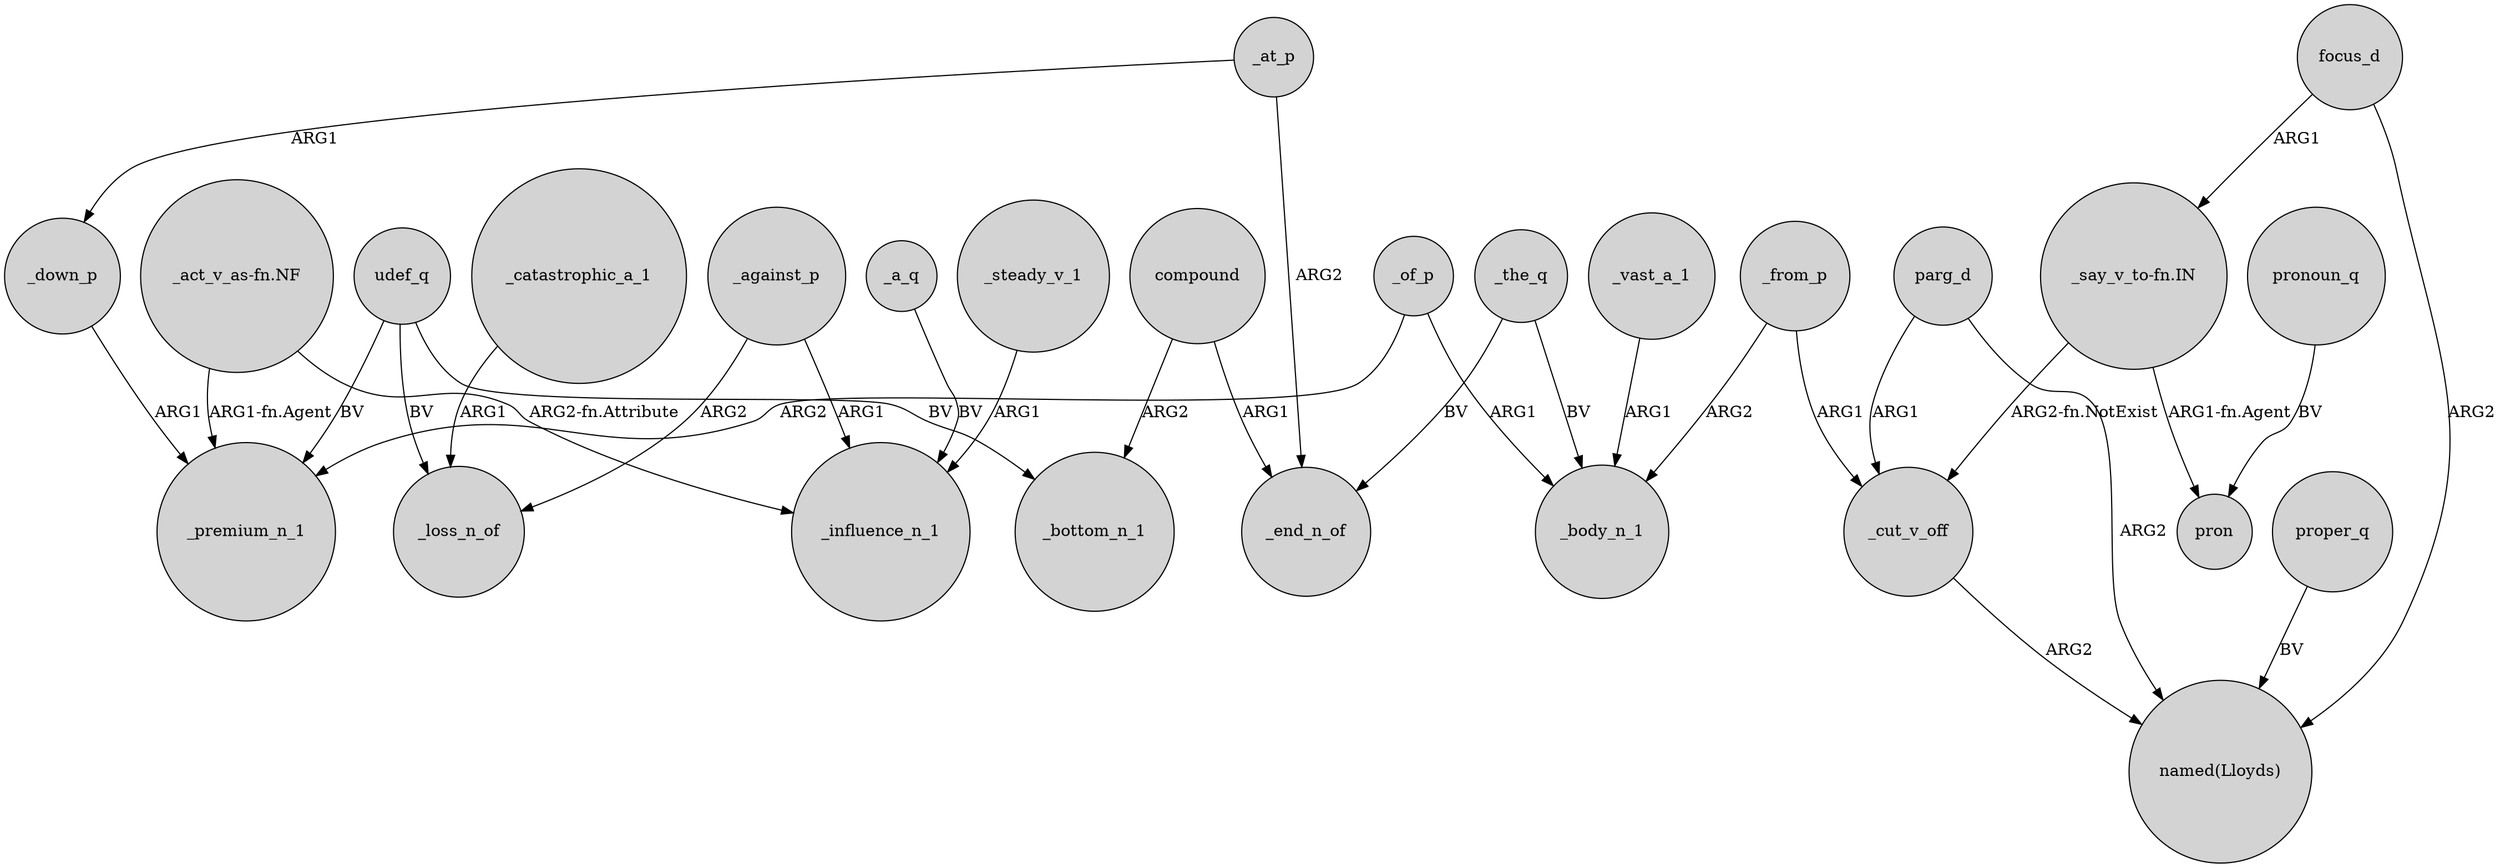 digraph {
	node [shape=circle style=filled]
	_down_p -> _premium_n_1 [label=ARG1]
	_against_p -> _loss_n_of [label=ARG2]
	udef_q -> _premium_n_1 [label=BV]
	_a_q -> _influence_n_1 [label=BV]
	_the_q -> _end_n_of [label=BV]
	compound -> _bottom_n_1 [label=ARG2]
	_at_p -> _end_n_of [label=ARG2]
	_at_p -> _down_p [label=ARG1]
	"_say_v_to-fn.IN" -> _cut_v_off [label="ARG2-fn.NotExist"]
	"_act_v_as-fn.NF" -> _premium_n_1 [label="ARG1-fn.Agent"]
	_against_p -> _influence_n_1 [label=ARG1]
	parg_d -> "named(Lloyds)" [label=ARG2]
	_cut_v_off -> "named(Lloyds)" [label=ARG2]
	_from_p -> _body_n_1 [label=ARG2]
	_the_q -> _body_n_1 [label=BV]
	focus_d -> "named(Lloyds)" [label=ARG2]
	_of_p -> _premium_n_1 [label=ARG2]
	pronoun_q -> pron [label=BV]
	_from_p -> _cut_v_off [label=ARG1]
	_of_p -> _body_n_1 [label=ARG1]
	udef_q -> _bottom_n_1 [label=BV]
	"_act_v_as-fn.NF" -> _influence_n_1 [label="ARG2-fn.Attribute"]
	parg_d -> _cut_v_off [label=ARG1]
	"_say_v_to-fn.IN" -> pron [label="ARG1-fn.Agent"]
	_catastrophic_a_1 -> _loss_n_of [label=ARG1]
	_vast_a_1 -> _body_n_1 [label=ARG1]
	_steady_v_1 -> _influence_n_1 [label=ARG1]
	compound -> _end_n_of [label=ARG1]
	udef_q -> _loss_n_of [label=BV]
	proper_q -> "named(Lloyds)" [label=BV]
	focus_d -> "_say_v_to-fn.IN" [label=ARG1]
}
